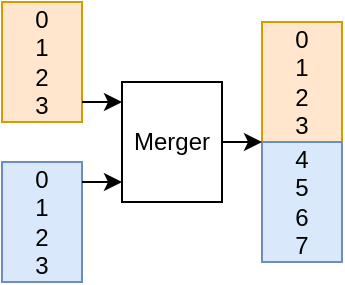 <mxfile version="24.2.3" type="github">
  <diagram name="Page-1" id="XlX-9rtMUSkEQd4OlaJQ">
    <mxGraphModel dx="819" dy="453" grid="1" gridSize="10" guides="1" tooltips="1" connect="1" arrows="1" fold="1" page="1" pageScale="1" pageWidth="850" pageHeight="1100" math="0" shadow="0">
      <root>
        <mxCell id="0" />
        <mxCell id="1" parent="0" />
        <mxCell id="u2swivjqMbDGmnADW4ua-1" value="&lt;div&gt;0&lt;/div&gt;&lt;div&gt;1&lt;/div&gt;&lt;div&gt;2&lt;/div&gt;&lt;div&gt;3&lt;br&gt;&lt;/div&gt;" style="rounded=0;whiteSpace=wrap;html=1;fillColor=#ffe6cc;strokeColor=#d79b00;" vertex="1" parent="1">
          <mxGeometry x="120" y="30" width="40" height="60" as="geometry" />
        </mxCell>
        <mxCell id="u2swivjqMbDGmnADW4ua-2" value="&lt;div&gt;0&lt;/div&gt;&lt;div&gt;1&lt;/div&gt;&lt;div&gt;2&lt;/div&gt;&lt;div&gt;3&lt;br&gt;&lt;/div&gt;" style="rounded=0;whiteSpace=wrap;html=1;fillColor=#dae8fc;strokeColor=#6c8ebf;" vertex="1" parent="1">
          <mxGeometry x="120" y="110" width="40" height="60" as="geometry" />
        </mxCell>
        <mxCell id="u2swivjqMbDGmnADW4ua-3" value="&lt;div&gt;Merger&lt;/div&gt;" style="rounded=0;whiteSpace=wrap;html=1;" vertex="1" parent="1">
          <mxGeometry x="180" y="70" width="50" height="60" as="geometry" />
        </mxCell>
        <mxCell id="u2swivjqMbDGmnADW4ua-4" value="" style="endArrow=classic;html=1;rounded=0;" edge="1" parent="1">
          <mxGeometry width="50" height="50" relative="1" as="geometry">
            <mxPoint x="160" y="120" as="sourcePoint" />
            <mxPoint x="180" y="120" as="targetPoint" />
          </mxGeometry>
        </mxCell>
        <mxCell id="u2swivjqMbDGmnADW4ua-5" value="" style="endArrow=classic;html=1;rounded=0;" edge="1" parent="1">
          <mxGeometry width="50" height="50" relative="1" as="geometry">
            <mxPoint x="160" y="80" as="sourcePoint" />
            <mxPoint x="180" y="80" as="targetPoint" />
          </mxGeometry>
        </mxCell>
        <mxCell id="u2swivjqMbDGmnADW4ua-7" value="&lt;div&gt;0&lt;/div&gt;&lt;div&gt;1&lt;/div&gt;&lt;div&gt;2&lt;/div&gt;&lt;div&gt;3&lt;br&gt;&lt;/div&gt;" style="rounded=0;whiteSpace=wrap;html=1;fillColor=#ffe6cc;strokeColor=#d79b00;" vertex="1" parent="1">
          <mxGeometry x="250" y="40" width="40" height="60" as="geometry" />
        </mxCell>
        <mxCell id="u2swivjqMbDGmnADW4ua-8" value="&lt;div&gt;4&lt;/div&gt;&lt;div&gt;5&lt;/div&gt;&lt;div&gt;6&lt;/div&gt;&lt;div&gt;7&lt;br&gt;&lt;/div&gt;" style="rounded=0;whiteSpace=wrap;html=1;fillColor=#dae8fc;strokeColor=#6c8ebf;" vertex="1" parent="1">
          <mxGeometry x="250" y="100" width="40" height="60" as="geometry" />
        </mxCell>
        <mxCell id="u2swivjqMbDGmnADW4ua-9" value="" style="endArrow=classic;html=1;rounded=0;" edge="1" parent="1">
          <mxGeometry width="50" height="50" relative="1" as="geometry">
            <mxPoint x="230" y="100" as="sourcePoint" />
            <mxPoint x="250" y="100" as="targetPoint" />
          </mxGeometry>
        </mxCell>
      </root>
    </mxGraphModel>
  </diagram>
</mxfile>
